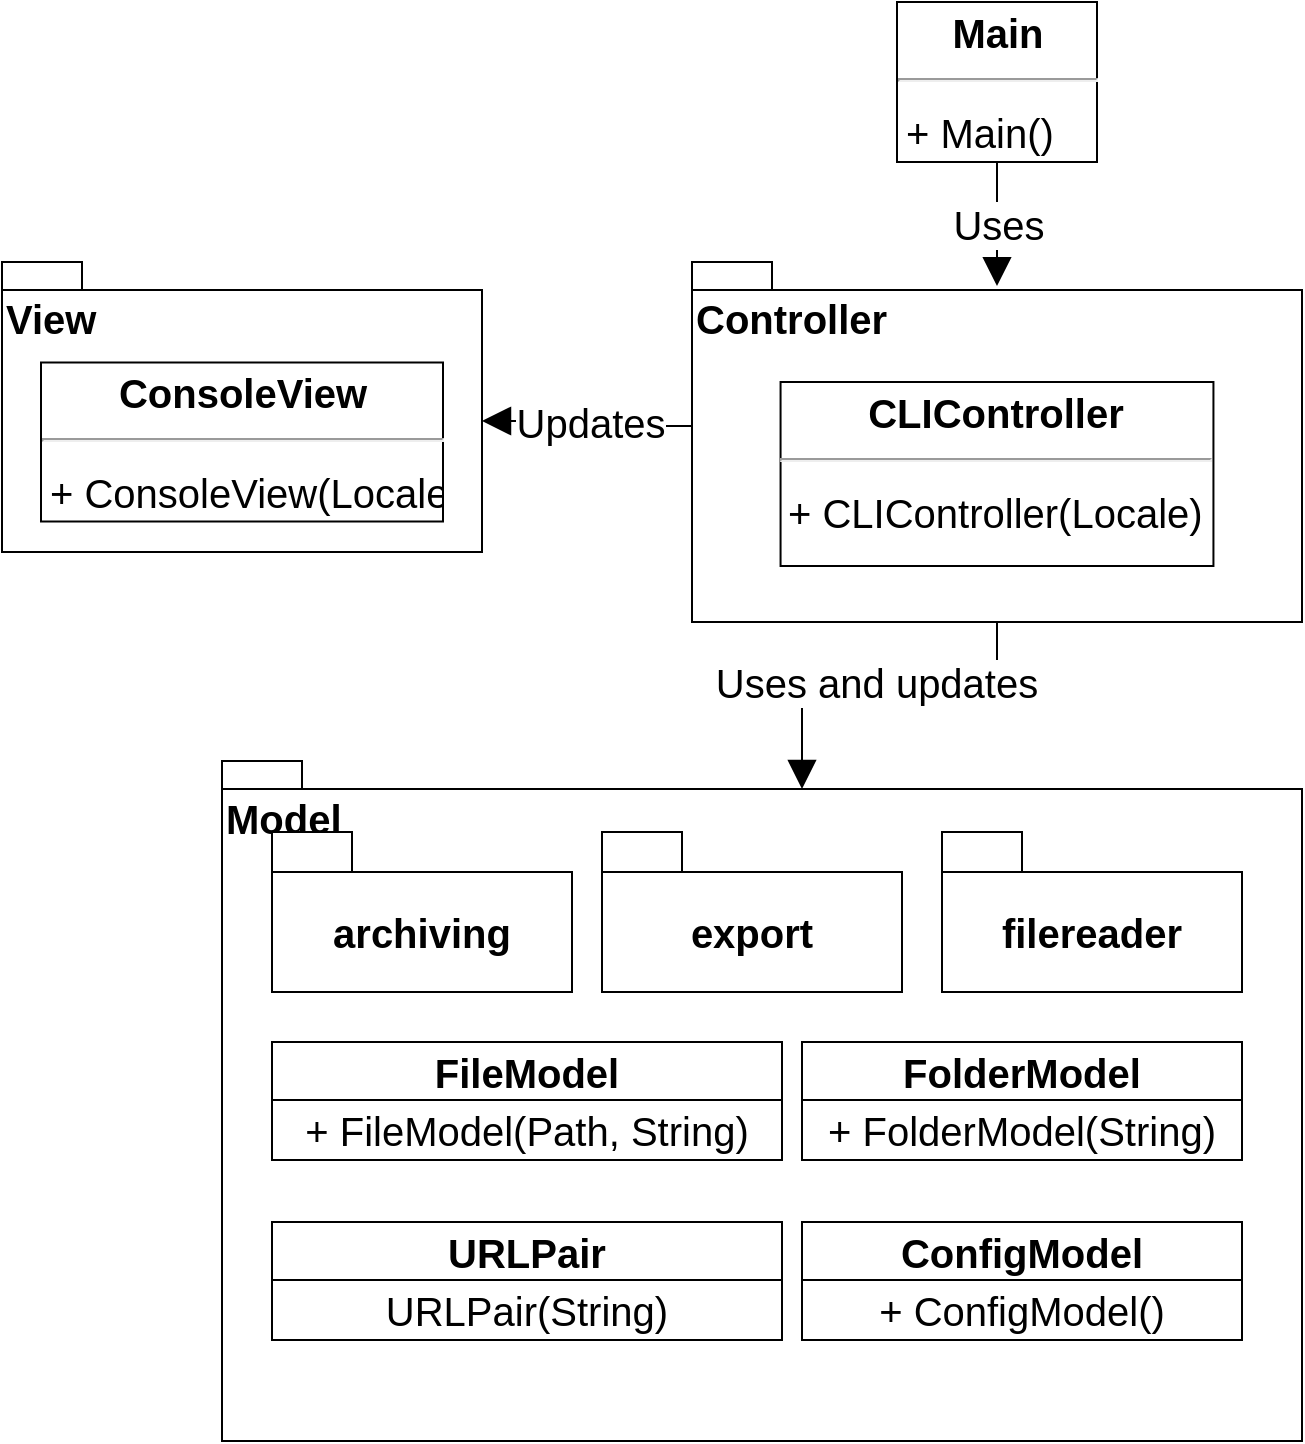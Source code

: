 <mxfile version="22.1.16" type="github" pages="2">
  <diagram id="C5RBs43oDa-KdzZeNtuy" name="Highlevel_MVC">
    <mxGraphModel dx="1777" dy="963" grid="1" gridSize="10" guides="1" tooltips="1" connect="1" arrows="1" fold="1" page="1" pageScale="1" pageWidth="827" pageHeight="1169" math="0" shadow="0">
      <root>
        <mxCell id="WIyWlLk6GJQsqaUBKTNV-0" />
        <mxCell id="WIyWlLk6GJQsqaUBKTNV-1" parent="WIyWlLk6GJQsqaUBKTNV-0" />
        <mxCell id="QGYrQredVnfcg148uMwv-22" value="Updates" style="edgeStyle=orthogonalEdgeStyle;rounded=0;orthogonalLoop=1;jettySize=auto;html=1;exitX=0;exitY=0;exitDx=0;exitDy=82;exitPerimeter=0;entryX=0;entryY=0;entryDx=240;entryDy=79.5;entryPerimeter=0;fontSize=20;endSize=12;startSize=12;endArrow=block;endFill=1;" parent="WIyWlLk6GJQsqaUBKTNV-1" source="QGYrQredVnfcg148uMwv-10" target="QGYrQredVnfcg148uMwv-9" edge="1">
          <mxGeometry relative="1" as="geometry" />
        </mxCell>
        <mxCell id="QGYrQredVnfcg148uMwv-23" value="Uses and updates" style="edgeStyle=orthogonalEdgeStyle;rounded=0;orthogonalLoop=1;jettySize=auto;html=1;exitX=0.5;exitY=1;exitDx=0;exitDy=0;exitPerimeter=0;fontSize=20;entryX=0;entryY=0;entryDx=290;entryDy=14;entryPerimeter=0;endSize=12;startSize=12;endArrow=block;endFill=1;" parent="WIyWlLk6GJQsqaUBKTNV-1" source="QGYrQredVnfcg148uMwv-10" target="QGYrQredVnfcg148uMwv-11" edge="1">
          <mxGeometry relative="1" as="geometry">
            <mxPoint x="270" y="540" as="targetPoint" />
          </mxGeometry>
        </mxCell>
        <mxCell id="QGYrQredVnfcg148uMwv-24" value="&lt;p style=&quot;margin: 4px 0px 0px; text-align: center; font-size: 20px;&quot;&gt;&lt;b style=&quot;font-size: 20px;&quot;&gt;Main&lt;/b&gt;&lt;/p&gt;&lt;hr style=&quot;font-size: 20px;&quot;&gt;&lt;p style=&quot;margin: 0px 0px 0px 4px; line-height: 1.6; font-size: 20px;&quot;&gt;+ Main() &lt;/p&gt;" style="verticalAlign=top;align=left;overflow=fill;fontSize=20;fontFamily=Helvetica;html=1;rounded=0;shadow=0;comic=0;labelBackgroundColor=none;strokeWidth=1;" parent="WIyWlLk6GJQsqaUBKTNV-1" vertex="1">
          <mxGeometry x="147.5" y="170" width="100" height="80" as="geometry" />
        </mxCell>
        <mxCell id="QGYrQredVnfcg148uMwv-25" value="Uses" style="edgeStyle=orthogonalEdgeStyle;rounded=0;orthogonalLoop=1;jettySize=auto;html=1;exitX=0.5;exitY=1;exitDx=0;exitDy=0;fontSize=20;entryX=0.5;entryY=0.067;entryDx=0;entryDy=0;entryPerimeter=0;endSize=12;startSize=12;endArrow=block;endFill=1;" parent="WIyWlLk6GJQsqaUBKTNV-1" source="QGYrQredVnfcg148uMwv-24" target="QGYrQredVnfcg148uMwv-10" edge="1">
          <mxGeometry relative="1" as="geometry">
            <mxPoint x="75" y="300" as="targetPoint" />
          </mxGeometry>
        </mxCell>
        <mxCell id="CSHUBqYgd3ZQVv_3Laho-2" value="" style="group;fontSize=20;" parent="WIyWlLk6GJQsqaUBKTNV-1" vertex="1" connectable="0">
          <mxGeometry x="-300" y="300" width="240" height="145" as="geometry" />
        </mxCell>
        <mxCell id="QGYrQredVnfcg148uMwv-9" value="View" style="shape=folder;fontStyle=1;spacingTop=10;tabWidth=40;tabHeight=14;tabPosition=left;html=1;whiteSpace=wrap;verticalAlign=top;align=left;fontSize=20;container=0;" parent="CSHUBqYgd3ZQVv_3Laho-2" vertex="1">
          <mxGeometry width="240" height="145" as="geometry" />
        </mxCell>
        <mxCell id="QGYrQredVnfcg148uMwv-19" value="&lt;p style=&quot;margin: 4px 0px 0px; text-align: center; font-size: 20px;&quot;&gt;&lt;b style=&quot;font-size: 20px;&quot;&gt;ConsoleView&lt;/b&gt;&lt;/p&gt;&lt;hr style=&quot;font-size: 20px;&quot;&gt;&lt;p style=&quot;margin: 0px 0px 0px 4px; line-height: 1.6; font-size: 20px;&quot;&gt;+ ConsoleView(Locale)&lt;/p&gt;" style="verticalAlign=top;align=left;overflow=fill;fontSize=20;fontFamily=Helvetica;html=1;rounded=0;shadow=0;comic=0;labelBackgroundColor=none;strokeWidth=1;container=0;" parent="CSHUBqYgd3ZQVv_3Laho-2" vertex="1">
          <mxGeometry x="19.5" y="50.25" width="201" height="79.5" as="geometry" />
        </mxCell>
        <mxCell id="QGYrQredVnfcg148uMwv-11" value="Model" style="shape=folder;fontStyle=1;spacingTop=10;tabWidth=40;tabHeight=14;tabPosition=left;html=1;whiteSpace=wrap;verticalAlign=top;align=left;fontSize=20;container=0;" parent="WIyWlLk6GJQsqaUBKTNV-1" vertex="1">
          <mxGeometry x="-190" y="549.5" width="540" height="340" as="geometry" />
        </mxCell>
        <mxCell id="tqvThd2J1X2mvA5Grj6J-0" value="archiving" style="shape=folder;fontStyle=1;tabWidth=40;tabHeight=20;tabPosition=left;html=1;boundedLbl=1;whiteSpace=wrap;fontSize=20;" parent="WIyWlLk6GJQsqaUBKTNV-1" vertex="1">
          <mxGeometry x="-165" y="585" width="150" height="80" as="geometry" />
        </mxCell>
        <mxCell id="tqvThd2J1X2mvA5Grj6J-1" value="export" style="shape=folder;fontStyle=1;tabWidth=40;tabHeight=20;tabPosition=left;html=1;boundedLbl=1;whiteSpace=wrap;fontSize=20;" parent="WIyWlLk6GJQsqaUBKTNV-1" vertex="1">
          <mxGeometry y="585" width="150" height="80" as="geometry" />
        </mxCell>
        <mxCell id="tqvThd2J1X2mvA5Grj6J-2" value="filereader" style="shape=folder;fontStyle=1;tabWidth=40;tabHeight=20;tabPosition=left;html=1;boundedLbl=1;whiteSpace=wrap;fontSize=20;" parent="WIyWlLk6GJQsqaUBKTNV-1" vertex="1">
          <mxGeometry x="170" y="585" width="150" height="80" as="geometry" />
        </mxCell>
        <mxCell id="tqvThd2J1X2mvA5Grj6J-8" value="FileModel" style="swimlane;fontStyle=1;align=center;verticalAlign=middle;childLayout=stackLayout;horizontal=1;startSize=29;horizontalStack=0;resizeParent=1;resizeParentMax=0;resizeLast=0;collapsible=0;marginBottom=0;html=1;whiteSpace=wrap;fontSize=20;" parent="WIyWlLk6GJQsqaUBKTNV-1" vertex="1">
          <mxGeometry x="-165" y="690" width="255" height="59" as="geometry" />
        </mxCell>
        <mxCell id="tqvThd2J1X2mvA5Grj6J-15" value="+ FileModel(Path, String)" style="text;html=1;strokeColor=none;fillColor=none;align=center;verticalAlign=middle;whiteSpace=wrap;rounded=0;fontSize=20;" parent="tqvThd2J1X2mvA5Grj6J-8" vertex="1">
          <mxGeometry y="29" width="255" height="30" as="geometry" />
        </mxCell>
        <mxCell id="tqvThd2J1X2mvA5Grj6J-11" value="FolderModel" style="swimlane;fontStyle=1;align=center;verticalAlign=middle;childLayout=stackLayout;horizontal=1;startSize=29;horizontalStack=0;resizeParent=1;resizeParentMax=0;resizeLast=0;collapsible=0;marginBottom=0;html=1;whiteSpace=wrap;fontSize=20;" parent="WIyWlLk6GJQsqaUBKTNV-1" vertex="1">
          <mxGeometry x="100" y="690" width="220" height="59" as="geometry" />
        </mxCell>
        <mxCell id="tqvThd2J1X2mvA5Grj6J-17" value="+ FolderModel(String)" style="text;html=1;strokeColor=none;fillColor=none;align=center;verticalAlign=middle;whiteSpace=wrap;rounded=0;fontSize=20;" parent="tqvThd2J1X2mvA5Grj6J-11" vertex="1">
          <mxGeometry y="29" width="220" height="30" as="geometry" />
        </mxCell>
        <mxCell id="tqvThd2J1X2mvA5Grj6J-12" value="ConfigModel" style="swimlane;fontStyle=1;align=center;verticalAlign=middle;childLayout=stackLayout;horizontal=1;startSize=29;horizontalStack=0;resizeParent=1;resizeParentMax=0;resizeLast=0;collapsible=0;marginBottom=0;html=1;whiteSpace=wrap;fontSize=20;" parent="WIyWlLk6GJQsqaUBKTNV-1" vertex="1">
          <mxGeometry x="100" y="780" width="220" height="59" as="geometry" />
        </mxCell>
        <mxCell id="tqvThd2J1X2mvA5Grj6J-18" value="+ ConfigModel()" style="text;html=1;strokeColor=none;fillColor=none;align=center;verticalAlign=middle;whiteSpace=wrap;rounded=0;fontSize=20;" parent="tqvThd2J1X2mvA5Grj6J-12" vertex="1">
          <mxGeometry y="29" width="220" height="30" as="geometry" />
        </mxCell>
        <mxCell id="tqvThd2J1X2mvA5Grj6J-13" value="&lt;div style=&quot;font-size: 20px;&quot;&gt;URLPair&lt;/div&gt;" style="swimlane;fontStyle=1;align=center;verticalAlign=middle;childLayout=stackLayout;horizontal=1;startSize=29;horizontalStack=0;resizeParent=1;resizeParentMax=0;resizeLast=0;collapsible=0;marginBottom=0;html=1;whiteSpace=wrap;fontSize=20;" parent="WIyWlLk6GJQsqaUBKTNV-1" vertex="1">
          <mxGeometry x="-165" y="780" width="255" height="59" as="geometry" />
        </mxCell>
        <mxCell id="tqvThd2J1X2mvA5Grj6J-19" value="URLPair(String)" style="text;html=1;strokeColor=none;fillColor=none;align=center;verticalAlign=middle;whiteSpace=wrap;rounded=0;fontSize=20;" parent="tqvThd2J1X2mvA5Grj6J-13" vertex="1">
          <mxGeometry y="29" width="255" height="30" as="geometry" />
        </mxCell>
        <mxCell id="QGYrQredVnfcg148uMwv-10" value="Controller" style="shape=folder;fontStyle=1;spacingTop=10;tabWidth=40;tabHeight=14;tabPosition=left;html=1;whiteSpace=wrap;align=left;verticalAlign=top;fontSize=20;container=0;" parent="WIyWlLk6GJQsqaUBKTNV-1" vertex="1">
          <mxGeometry x="45" y="300" width="305" height="180" as="geometry" />
        </mxCell>
        <mxCell id="QGYrQredVnfcg148uMwv-14" value="&lt;p style=&quot;margin: 4px 0px 0px; text-align: center; font-size: 20px;&quot;&gt;&lt;b style=&quot;font-size: 20px;&quot;&gt;CLIController&lt;/b&gt;&lt;/p&gt;&lt;hr style=&quot;font-size: 20px;&quot;&gt;&lt;p style=&quot;margin: 0px 0px 0px 4px; line-height: 1.6; font-size: 20px;&quot;&gt;+ CLIController(Locale) &lt;/p&gt;" style="verticalAlign=top;align=left;overflow=fill;fontSize=20;fontFamily=Helvetica;html=1;rounded=0;shadow=0;comic=0;labelBackgroundColor=none;strokeWidth=1;container=0;" parent="WIyWlLk6GJQsqaUBKTNV-1" vertex="1">
          <mxGeometry x="89.28" y="360" width="216.44" height="92" as="geometry" />
        </mxCell>
      </root>
    </mxGraphModel>
  </diagram>
  <diagram id="DcU-BiYOPnU9oxLkgbCm" name="Detailed_MVC">
    <mxGraphModel dx="2901" dy="1123" grid="1" gridSize="10" guides="1" tooltips="1" connect="1" arrows="1" fold="1" page="1" pageScale="1" pageWidth="827" pageHeight="1169" math="0" shadow="0">
      <root>
        <mxCell id="0" />
        <mxCell id="1" parent="0" />
        <mxCell id="aJK3CpLHi-7lh1vaiTq2-1" value="Updates" style="edgeStyle=orthogonalEdgeStyle;rounded=0;orthogonalLoop=1;jettySize=auto;html=1;exitX=0;exitY=0;exitDx=0;exitDy=82;exitPerimeter=0;entryX=0;entryY=0;entryDx=240;entryDy=79.5;entryPerimeter=0;fontSize=18;" parent="1" source="aJK3CpLHi-7lh1vaiTq2-14" target="aJK3CpLHi-7lh1vaiTq2-17" edge="1">
          <mxGeometry relative="1" as="geometry" />
        </mxCell>
        <mxCell id="aJK3CpLHi-7lh1vaiTq2-2" value="Uses and updates" style="edgeStyle=orthogonalEdgeStyle;rounded=0;orthogonalLoop=1;jettySize=auto;html=1;exitX=0.5;exitY=1;exitDx=0;exitDy=0;exitPerimeter=0;entryX=0.49;entryY=0.036;entryDx=0;entryDy=0;entryPerimeter=0;fontSize=18;" parent="1" source="aJK3CpLHi-7lh1vaiTq2-14" target="aJK3CpLHi-7lh1vaiTq2-6" edge="1">
          <mxGeometry relative="1" as="geometry" />
        </mxCell>
        <mxCell id="aJK3CpLHi-7lh1vaiTq2-3" value="&lt;p style=&quot;margin: 4px 0px 0px; text-align: center; font-size: 18px;&quot;&gt;&lt;b style=&quot;font-size: 18px;&quot;&gt;Main&lt;/b&gt;&lt;/p&gt;&lt;hr style=&quot;font-size: 18px;&quot;&gt;&lt;p style=&quot;margin: 0px 0px 0px 4px; line-height: 1.6; font-size: 18px;&quot;&gt;+ Main(): &lt;/p&gt;" style="verticalAlign=top;align=left;overflow=fill;fontSize=18;fontFamily=Helvetica;html=1;rounded=0;shadow=0;comic=0;labelBackgroundColor=none;strokeWidth=1;" parent="1" vertex="1">
          <mxGeometry x="24.75" y="150" width="100" height="80" as="geometry" />
        </mxCell>
        <mxCell id="aJK3CpLHi-7lh1vaiTq2-4" value="Uses" style="edgeStyle=orthogonalEdgeStyle;rounded=0;orthogonalLoop=1;jettySize=auto;html=1;exitX=0.5;exitY=1;exitDx=0;exitDy=0;fontSize=18;entryX=0.5;entryY=0.067;entryDx=0;entryDy=0;entryPerimeter=0;" parent="1" source="aJK3CpLHi-7lh1vaiTq2-3" target="aJK3CpLHi-7lh1vaiTq2-14" edge="1">
          <mxGeometry relative="1" as="geometry">
            <mxPoint x="75" y="300" as="targetPoint" />
          </mxGeometry>
        </mxCell>
        <mxCell id="aJK3CpLHi-7lh1vaiTq2-13" value="" style="group;fontSize=18;" parent="1" vertex="1" connectable="0">
          <mxGeometry x="-155" y="280" width="460" height="180" as="geometry" />
        </mxCell>
        <mxCell id="aJK3CpLHi-7lh1vaiTq2-14" value="Controller" style="shape=folder;fontStyle=1;spacingTop=10;tabWidth=40;tabHeight=14;tabPosition=left;html=1;whiteSpace=wrap;align=left;verticalAlign=top;fontSize=18;container=0;fillColor=#FBC200;" parent="aJK3CpLHi-7lh1vaiTq2-13" vertex="1">
          <mxGeometry width="460" height="180" as="geometry" />
        </mxCell>
        <mxCell id="aJK3CpLHi-7lh1vaiTq2-15" value="&lt;p style=&quot;margin: 4px 0px 0px; text-align: center; font-size: 18px;&quot;&gt;&lt;b style=&quot;font-size: 18px;&quot;&gt;CLIController&lt;/b&gt;&lt;/p&gt;&lt;hr style=&quot;font-size: 18px;&quot;&gt;&lt;p style=&quot;margin: 0px 0px 0px 4px; line-height: 1.6; font-size: 18px;&quot;&gt;+ CLIController(URLArchiverModel, ConsoleView,&amp;nbsp;&lt;/p&gt;&lt;p style=&quot;margin: 0px 0px 0px 4px; line-height: 1.6; font-size: 18px;&quot;&gt;&lt;span style=&quot;white-space: pre; font-size: 18px;&quot;&gt;&#x9;&lt;/span&gt;URLExtractor, URLArchiver): &lt;/p&gt;" style="verticalAlign=top;align=left;overflow=fill;fontSize=18;fontFamily=Helvetica;html=1;rounded=0;shadow=0;comic=0;labelBackgroundColor=none;strokeWidth=1;container=0;" parent="aJK3CpLHi-7lh1vaiTq2-13" vertex="1">
          <mxGeometry x="19.5" y="48" width="420.5" height="112" as="geometry" />
        </mxCell>
        <mxCell id="aJK3CpLHi-7lh1vaiTq2-16" value="" style="group;fontSize=18;fillColor=default;" parent="1" vertex="1" connectable="0">
          <mxGeometry x="-500" y="280" width="240" height="145" as="geometry" />
        </mxCell>
        <mxCell id="aJK3CpLHi-7lh1vaiTq2-17" value="View" style="shape=folder;fontStyle=1;spacingTop=10;tabWidth=40;tabHeight=14;tabPosition=left;html=1;whiteSpace=wrap;verticalAlign=top;align=left;fontSize=18;container=0;fillColor=#99c1f1;" parent="aJK3CpLHi-7lh1vaiTq2-16" vertex="1">
          <mxGeometry width="240" height="145" as="geometry" />
        </mxCell>
        <mxCell id="aJK3CpLHi-7lh1vaiTq2-18" value="&lt;p style=&quot;margin: 4px 0px 0px; text-align: center; font-size: 18px;&quot;&gt;&lt;b style=&quot;font-size: 18px;&quot;&gt;ConsoleView&lt;/b&gt;&lt;/p&gt;&lt;hr style=&quot;font-size: 18px;&quot;&gt;&lt;p style=&quot;margin: 0px 0px 0px 4px; line-height: 1.6; font-size: 18px;&quot;&gt;+ ConsoleView(Locale): &lt;/p&gt;" style="verticalAlign=top;align=left;overflow=fill;fontSize=18;fontFamily=Helvetica;html=1;rounded=0;shadow=0;comic=0;labelBackgroundColor=none;strokeWidth=1;container=0;" parent="aJK3CpLHi-7lh1vaiTq2-16" vertex="1">
          <mxGeometry x="19.5" y="50.25" width="201" height="79.5" as="geometry" />
        </mxCell>
        <mxCell id="aJK3CpLHi-7lh1vaiTq2-30" value="" style="group;fontSize=18;fillColor=default;" parent="1" vertex="1" connectable="0">
          <mxGeometry x="-240" y="510" width="640" height="310" as="geometry" />
        </mxCell>
        <mxCell id="aJK3CpLHi-7lh1vaiTq2-6" value="Model" style="shape=folder;fontStyle=1;spacingTop=10;tabWidth=40;tabHeight=14;tabPosition=left;html=1;whiteSpace=wrap;verticalAlign=top;align=left;fontSize=18;container=0;fillColor=#D2A56D;" parent="aJK3CpLHi-7lh1vaiTq2-30" vertex="1">
          <mxGeometry width="640" height="310" as="geometry" />
        </mxCell>
        <mxCell id="aJK3CpLHi-7lh1vaiTq2-9" value="&lt;p style=&quot;margin: 4px 0px 0px; text-align: center; font-size: 18px;&quot;&gt;&lt;b style=&quot;font-size: 18px;&quot;&gt;URLPair&lt;/b&gt;&lt;/p&gt;&lt;hr style=&quot;font-size: 18px;&quot;&gt;&lt;p style=&quot;margin: 0px 0px 0px 4px; line-height: 1.6; font-size: 18px;&quot;&gt;+ URLPair(String, int): &lt;/p&gt;" style="verticalAlign=top;align=left;overflow=fill;fontSize=18;fontFamily=Helvetica;html=1;rounded=0;shadow=0;comic=0;labelBackgroundColor=none;strokeWidth=1;container=0;" parent="aJK3CpLHi-7lh1vaiTq2-30" vertex="1">
          <mxGeometry x="363.25" y="195" width="250" height="80" as="geometry" />
        </mxCell>
        <mxCell id="aJK3CpLHi-7lh1vaiTq2-24" value="&lt;p style=&quot;margin: 4px 0px 0px; text-align: center; font-size: 18px;&quot;&gt;&lt;b style=&quot;font-size: 18px;&quot;&gt;FolderModel&lt;/b&gt;&lt;/p&gt;&lt;hr style=&quot;font-size: 18px;&quot;&gt;&lt;p style=&quot;margin: 0px 0px 0px 4px; line-height: 1.6; font-size: 18px;&quot;&gt;+ FolderModel(String): &lt;/p&gt;" style="verticalAlign=top;align=left;overflow=fill;fontSize=18;fontFamily=Helvetica;html=1;rounded=0;shadow=0;comic=0;labelBackgroundColor=none;strokeWidth=1;container=0;" parent="aJK3CpLHi-7lh1vaiTq2-30" vertex="1">
          <mxGeometry x="30" y="60" width="250" height="80" as="geometry" />
        </mxCell>
        <mxCell id="aJK3CpLHi-7lh1vaiTq2-28" style="edgeStyle=orthogonalEdgeStyle;rounded=0;orthogonalLoop=1;jettySize=auto;html=1;exitX=0.5;exitY=1;exitDx=0;exitDy=0;entryX=0.5;entryY=0;entryDx=0;entryDy=0;startArrow=diamond;startFill=1;endArrow=none;endFill=0;startSize=15;fontSize=18;" parent="aJK3CpLHi-7lh1vaiTq2-30" source="aJK3CpLHi-7lh1vaiTq2-25" target="aJK3CpLHi-7lh1vaiTq2-9" edge="1">
          <mxGeometry relative="1" as="geometry" />
        </mxCell>
        <mxCell id="aJK3CpLHi-7lh1vaiTq2-25" value="&lt;p style=&quot;margin: 4px 0px 0px; text-align: center; font-size: 18px;&quot;&gt;&lt;b style=&quot;font-size: 18px;&quot;&gt;FileModel&lt;/b&gt;&lt;/p&gt;&lt;hr style=&quot;font-size: 18px;&quot;&gt;&lt;p style=&quot;margin: 0px 0px 0px 4px; line-height: 1.6; font-size: 18px;&quot;&gt;+ FileModel(String, String): &lt;/p&gt;" style="verticalAlign=top;align=left;overflow=fill;fontSize=18;fontFamily=Helvetica;html=1;rounded=0;shadow=0;comic=0;labelBackgroundColor=none;strokeWidth=1;container=0;" parent="aJK3CpLHi-7lh1vaiTq2-30" vertex="1">
          <mxGeometry x="376.5" y="60" width="223.5" height="80" as="geometry" />
        </mxCell>
        <mxCell id="aJK3CpLHi-7lh1vaiTq2-23" style="edgeStyle=orthogonalEdgeStyle;rounded=0;orthogonalLoop=1;jettySize=auto;html=1;exitX=1;exitY=0.5;exitDx=0;exitDy=0;entryX=0;entryY=0.5;entryDx=0;entryDy=0;endArrow=none;endFill=0;fontSize=18;" parent="aJK3CpLHi-7lh1vaiTq2-30" source="aJK3CpLHi-7lh1vaiTq2-24" target="aJK3CpLHi-7lh1vaiTq2-25" edge="1">
          <mxGeometry relative="1" as="geometry" />
        </mxCell>
        <mxCell id="aJK3CpLHi-7lh1vaiTq2-26" value="1" style="text;html=1;strokeColor=none;fillColor=none;align=center;verticalAlign=middle;whiteSpace=wrap;rounded=0;fontSize=18;" parent="aJK3CpLHi-7lh1vaiTq2-30" vertex="1">
          <mxGeometry x="267" y="72" width="60" height="30" as="geometry" />
        </mxCell>
        <mxCell id="aJK3CpLHi-7lh1vaiTq2-27" value="*" style="text;html=1;strokeColor=none;fillColor=none;align=center;verticalAlign=middle;whiteSpace=wrap;rounded=0;fontSize=18;" parent="aJK3CpLHi-7lh1vaiTq2-30" vertex="1">
          <mxGeometry x="329.5" y="75" width="60" height="30" as="geometry" />
        </mxCell>
        <mxCell id="aJK3CpLHi-7lh1vaiTq2-29" value="*" style="text;html=1;strokeColor=none;fillColor=none;align=center;verticalAlign=middle;whiteSpace=wrap;rounded=0;fontSize=18;" parent="aJK3CpLHi-7lh1vaiTq2-30" vertex="1">
          <mxGeometry x="480" y="165" width="60" height="30" as="geometry" />
        </mxCell>
      </root>
    </mxGraphModel>
  </diagram>
</mxfile>

